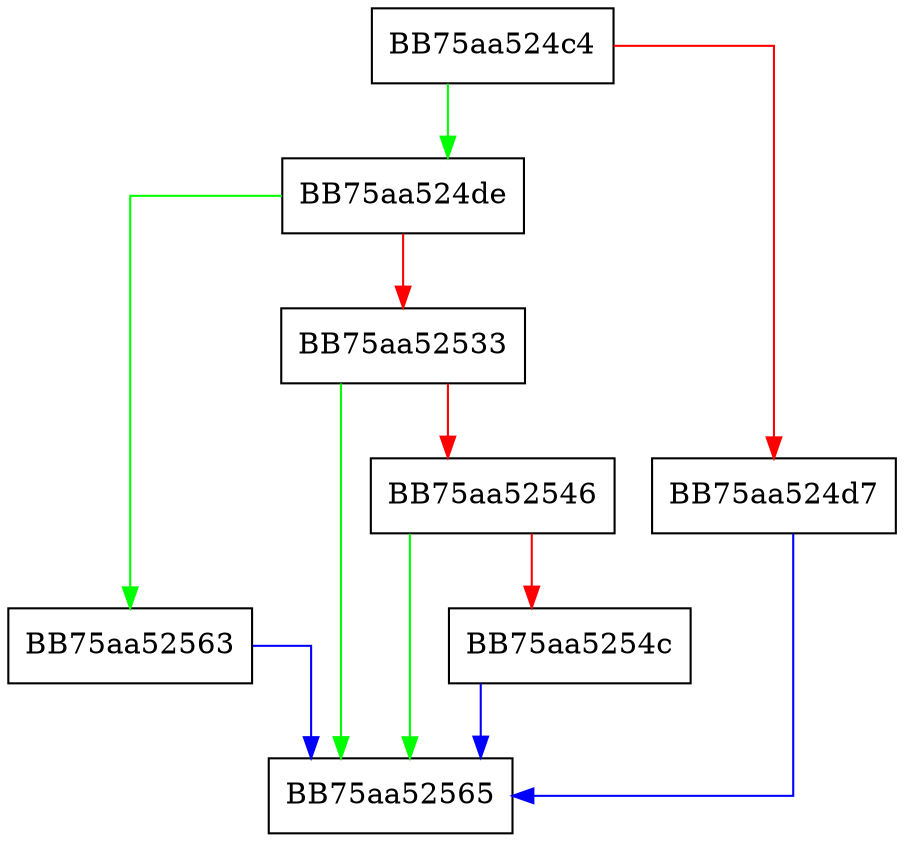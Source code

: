 digraph ValidateCRC {
  node [shape="box"];
  graph [splines=ortho];
  BB75aa524c4 -> BB75aa524de [color="green"];
  BB75aa524c4 -> BB75aa524d7 [color="red"];
  BB75aa524d7 -> BB75aa52565 [color="blue"];
  BB75aa524de -> BB75aa52563 [color="green"];
  BB75aa524de -> BB75aa52533 [color="red"];
  BB75aa52533 -> BB75aa52565 [color="green"];
  BB75aa52533 -> BB75aa52546 [color="red"];
  BB75aa52546 -> BB75aa52565 [color="green"];
  BB75aa52546 -> BB75aa5254c [color="red"];
  BB75aa5254c -> BB75aa52565 [color="blue"];
  BB75aa52563 -> BB75aa52565 [color="blue"];
}